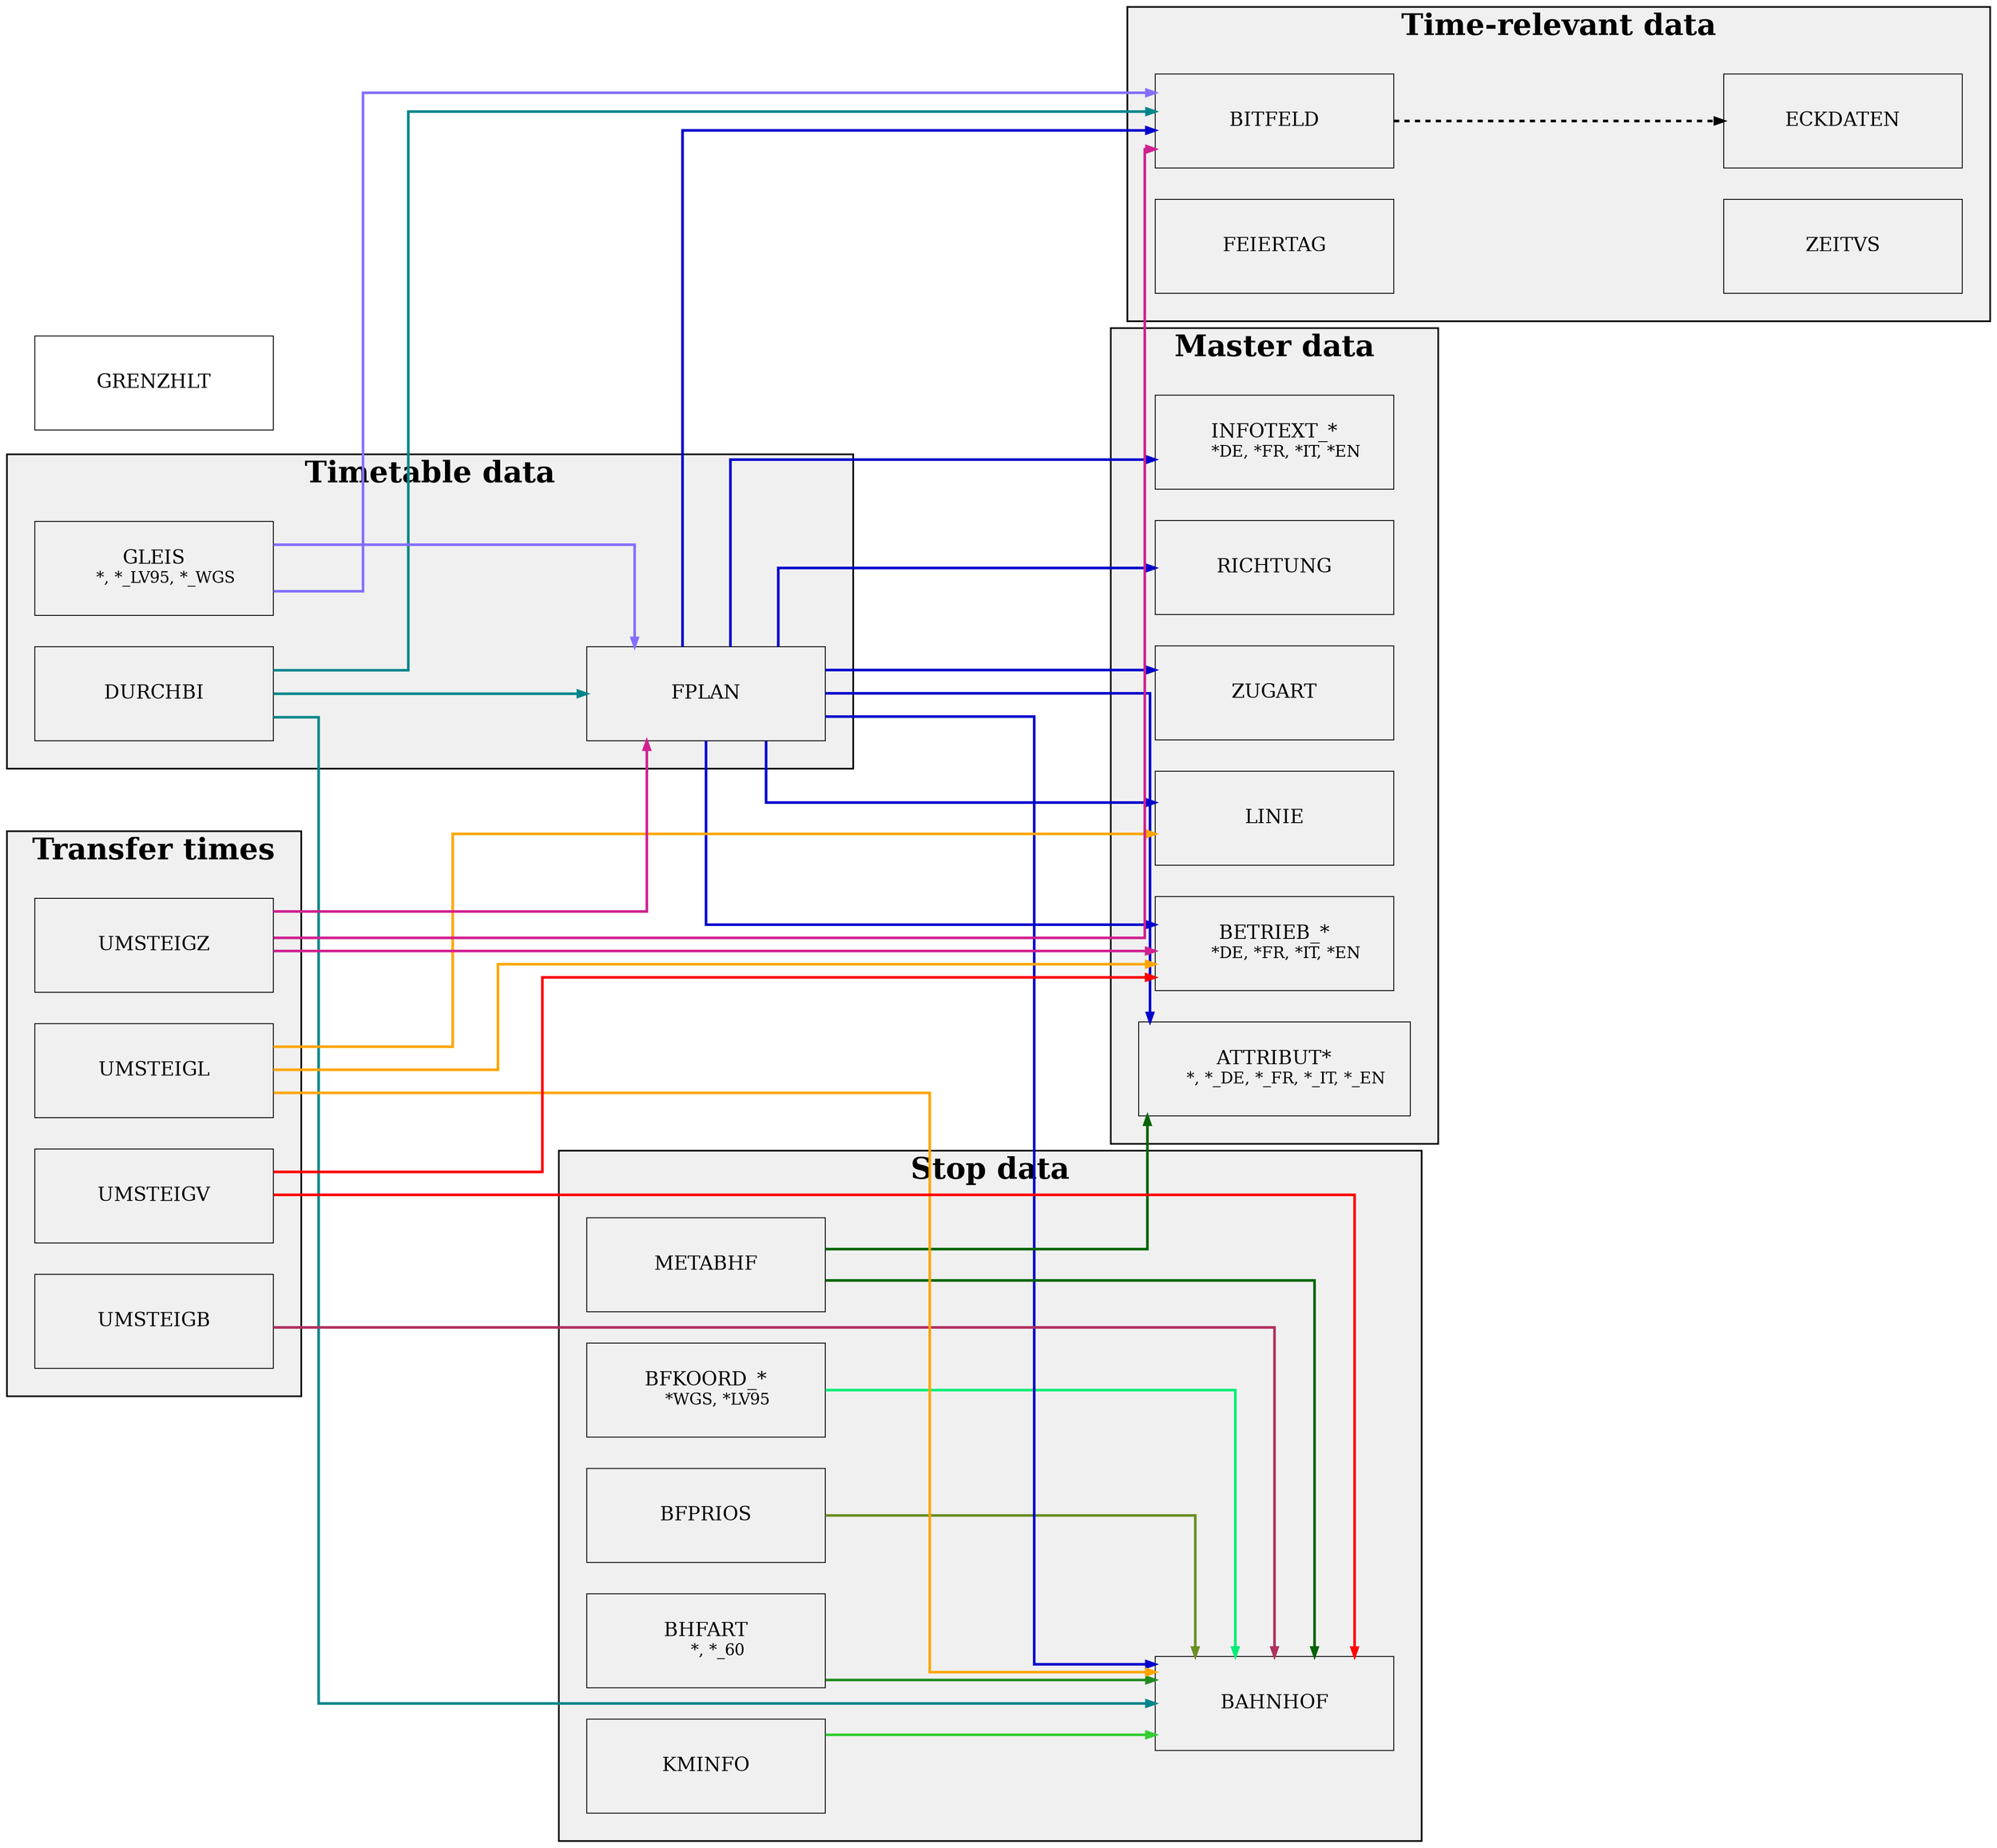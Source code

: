 digraph {
    layout="dot"
    #overlap=scalexy
    pad=0
    splines=ortho
    ranksep=5
    nodesep=0.5
    rankdir=LR

    edge [penwidth=3]
    node [fontsize=22, shape="box", height=1.5, penwidth=1, width=3.8, margin=0]

    ATTRIBUT [label=<ATTRIBUT*<BR />
        <FONT POINT-SIZE="18">*, *_DE, *_FR, *_IT, *_EN</FONT>
    >]
    BAHNHOF
    BETRIEB_ [label=<BETRIEB_*<BR />
        <FONT POINT-SIZE="18">*DE, *FR, *IT, *EN</FONT>
    >]
    BFKOORD_ [label=<BFKOORD_*<BR />
        <FONT POINT-SIZE="18">*WGS, *LV95</FONT>
    >]
    BFPRIOS
    BHFART [label=<BHFART<BR />
        <FONT POINT-SIZE="18">*, *_60</FONT>
    >]
    BITFELD
    DURCHBI
    ECKDATEN
    FEIERTAG
    FPLAN
    GLEIS [label=<GLEIS<BR />
        <FONT POINT-SIZE="18">*, *_LV95, *_WGS</FONT>
    >]
    GRENZHLT
    INFOTEXT_ [label=<INFOTEXT_*<BR />
        <FONT POINT-SIZE="18">*DE, *FR, *IT, *EN</FONT>
    >]
    KMINFO
    LINIE
    METABHF
    RICHTUNG
    UMSTEIGB
    UMSTEIGL
    UMSTEIGV
    UMSTEIGZ
    ZEITVS
    ZUGART

    # ------------------------------------------------------------------------------------------------
    # --- Subgraphs
    # ------------------------------------------------------------------------------------------------

    subgraph cluster_0 {
        color=black
        margin=2
        penwidth=2

        subgraph cluster_0 {
            color=gray94
            fontsize=34
            label=< <B>Transfer times</B> >
            margin=30
            style=filled


            UMSTEIGB
            UMSTEIGL
            UMSTEIGV
            UMSTEIGZ
        }
    }

    subgraph cluster_1 {
        color=black
        margin=2
        penwidth=2

        subgraph cluster_1 {
            color=gray94
            fontsize=34
            label=< <B>Time-relevant data</B> >
            margin=30
            style=filled

            BITFELD
            ECKDATEN
            FEIERTAG
            ZEITVS

            { rank=same; ECKDATEN, ZEITVS }
        }
    }

    subgraph cluster_2 {
        color=black
        margin=2
        penwidth=2

        subgraph cluster_2 {
            color=gray94
            fontsize=34
            label=< <B>Timetable data</B> >
            margin=30
            style=filled

            DURCHBI
            FPLAN
            GLEIS
        }
    }

    subgraph cluster_3 {
        color=black
        margin=2
        penwidth=2

        subgraph cluster_3 {
            color=gray94
            fontsize=34
            label=< <B>Master data</B> >
            margin=30
            style=filled

            ATTRIBUT
            BETRIEB_
            INFOTEXT_
            LINIE
            RICHTUNG
            ZUGART
        }
    }


    subgraph cluster_4 {
        color=black
        margin=2
        penwidth=2

        subgraph cluster_4 {
            color=gray94
            fontsize=34
            label=< <B>Stop data</B> >
            margin=30
            style=filled

            BAHNHOF
            BFKOORD_
            BFPRIOS
            BHFART
            KMINFO
            METABHF
        }
    }

    # ------------------------------------------------------------------------------------------------
    # --- Relationships
    # ------------------------------------------------------------------------------------------------

    # BFKOORD_
    BFKOORD_ -> BAHNHOF  [color="springgreen2"]

    # BFPRIOS
    BFPRIOS -> BAHNHOF   [color="olivedrab"]

    # BHFART
    BHFART -> BAHNHOF    [color="forestgreen"]

    # BITFELD
    BITFELD -> ECKDATEN  [style=dashed] # The BITFELD file uses the data indirectly.

    # DURCHBI
    DURCHBI -> BAHNHOF   [color="turquoise4"]
    DURCHBI -> BITFELD   [color="turquoise4"]
    DURCHBI -> FPLAN     [color="turquoise4"]

    # FPLAN
    FPLAN -> ATTRIBUT    [color="mediumblue"]
    FPLAN -> BAHNHOF     [color="mediumblue"]
    FPLAN -> BETRIEB_    [color="mediumblue"]
    FPLAN -> BITFELD     [color="mediumblue"]
    FPLAN -> INFOTEXT_   [color="mediumblue"]
    FPLAN -> LINIE       [color="mediumblue"]
    FPLAN -> RICHTUNG    [color="mediumblue"]
    FPLAN -> ZUGART      [color="mediumblue"]

    # GLEIS
    GLEIS -> BITFELD     [color="slateblue1"]
    GLEIS -> FPLAN       [color="slateblue1"]

    # KMINFO
    KMINFO -> BAHNHOF    [color="limegreen"]

    # METABHF
    METABHF -> ATTRIBUT  [color="darkgreen"]
    METABHF -> BAHNHOF   [color="darkgreen"]

    # UMSTEIGB
    UMSTEIGB -> BAHNHOF  [color="maroon"]

    # UMSTEIGL
    UMSTEIGL -> BAHNHOF  [color="orange"]
    UMSTEIGL -> BETRIEB_ [color="orange"]
    UMSTEIGL -> LINIE    [color="orange"]

    # UMSTEIGV
    UMSTEIGV -> BAHNHOF  [color="red"]
    UMSTEIGV -> BETRIEB_ [color="red", constraint=false]

    # UMSTEIGZ
    UMSTEIGZ -> BETRIEB_ [color="violetred"]
    UMSTEIGZ -> BITFELD  [color="violetred"]
    UMSTEIGZ -> FPLAN    [color="violetred"]
}
